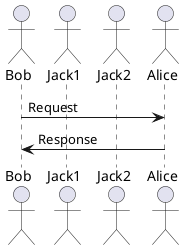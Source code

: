 'Author: Daniil Gaponenko
'Date: 09/01/2025

@startuml

'skinparam SequenceMessageAlignment right
skinparam SequenceMessageAlign left

actor Bob
actor Jack1
actor Jack2
actor Alice

Bob -> Alice: Request
Bob <- Alice: Response

@enduml